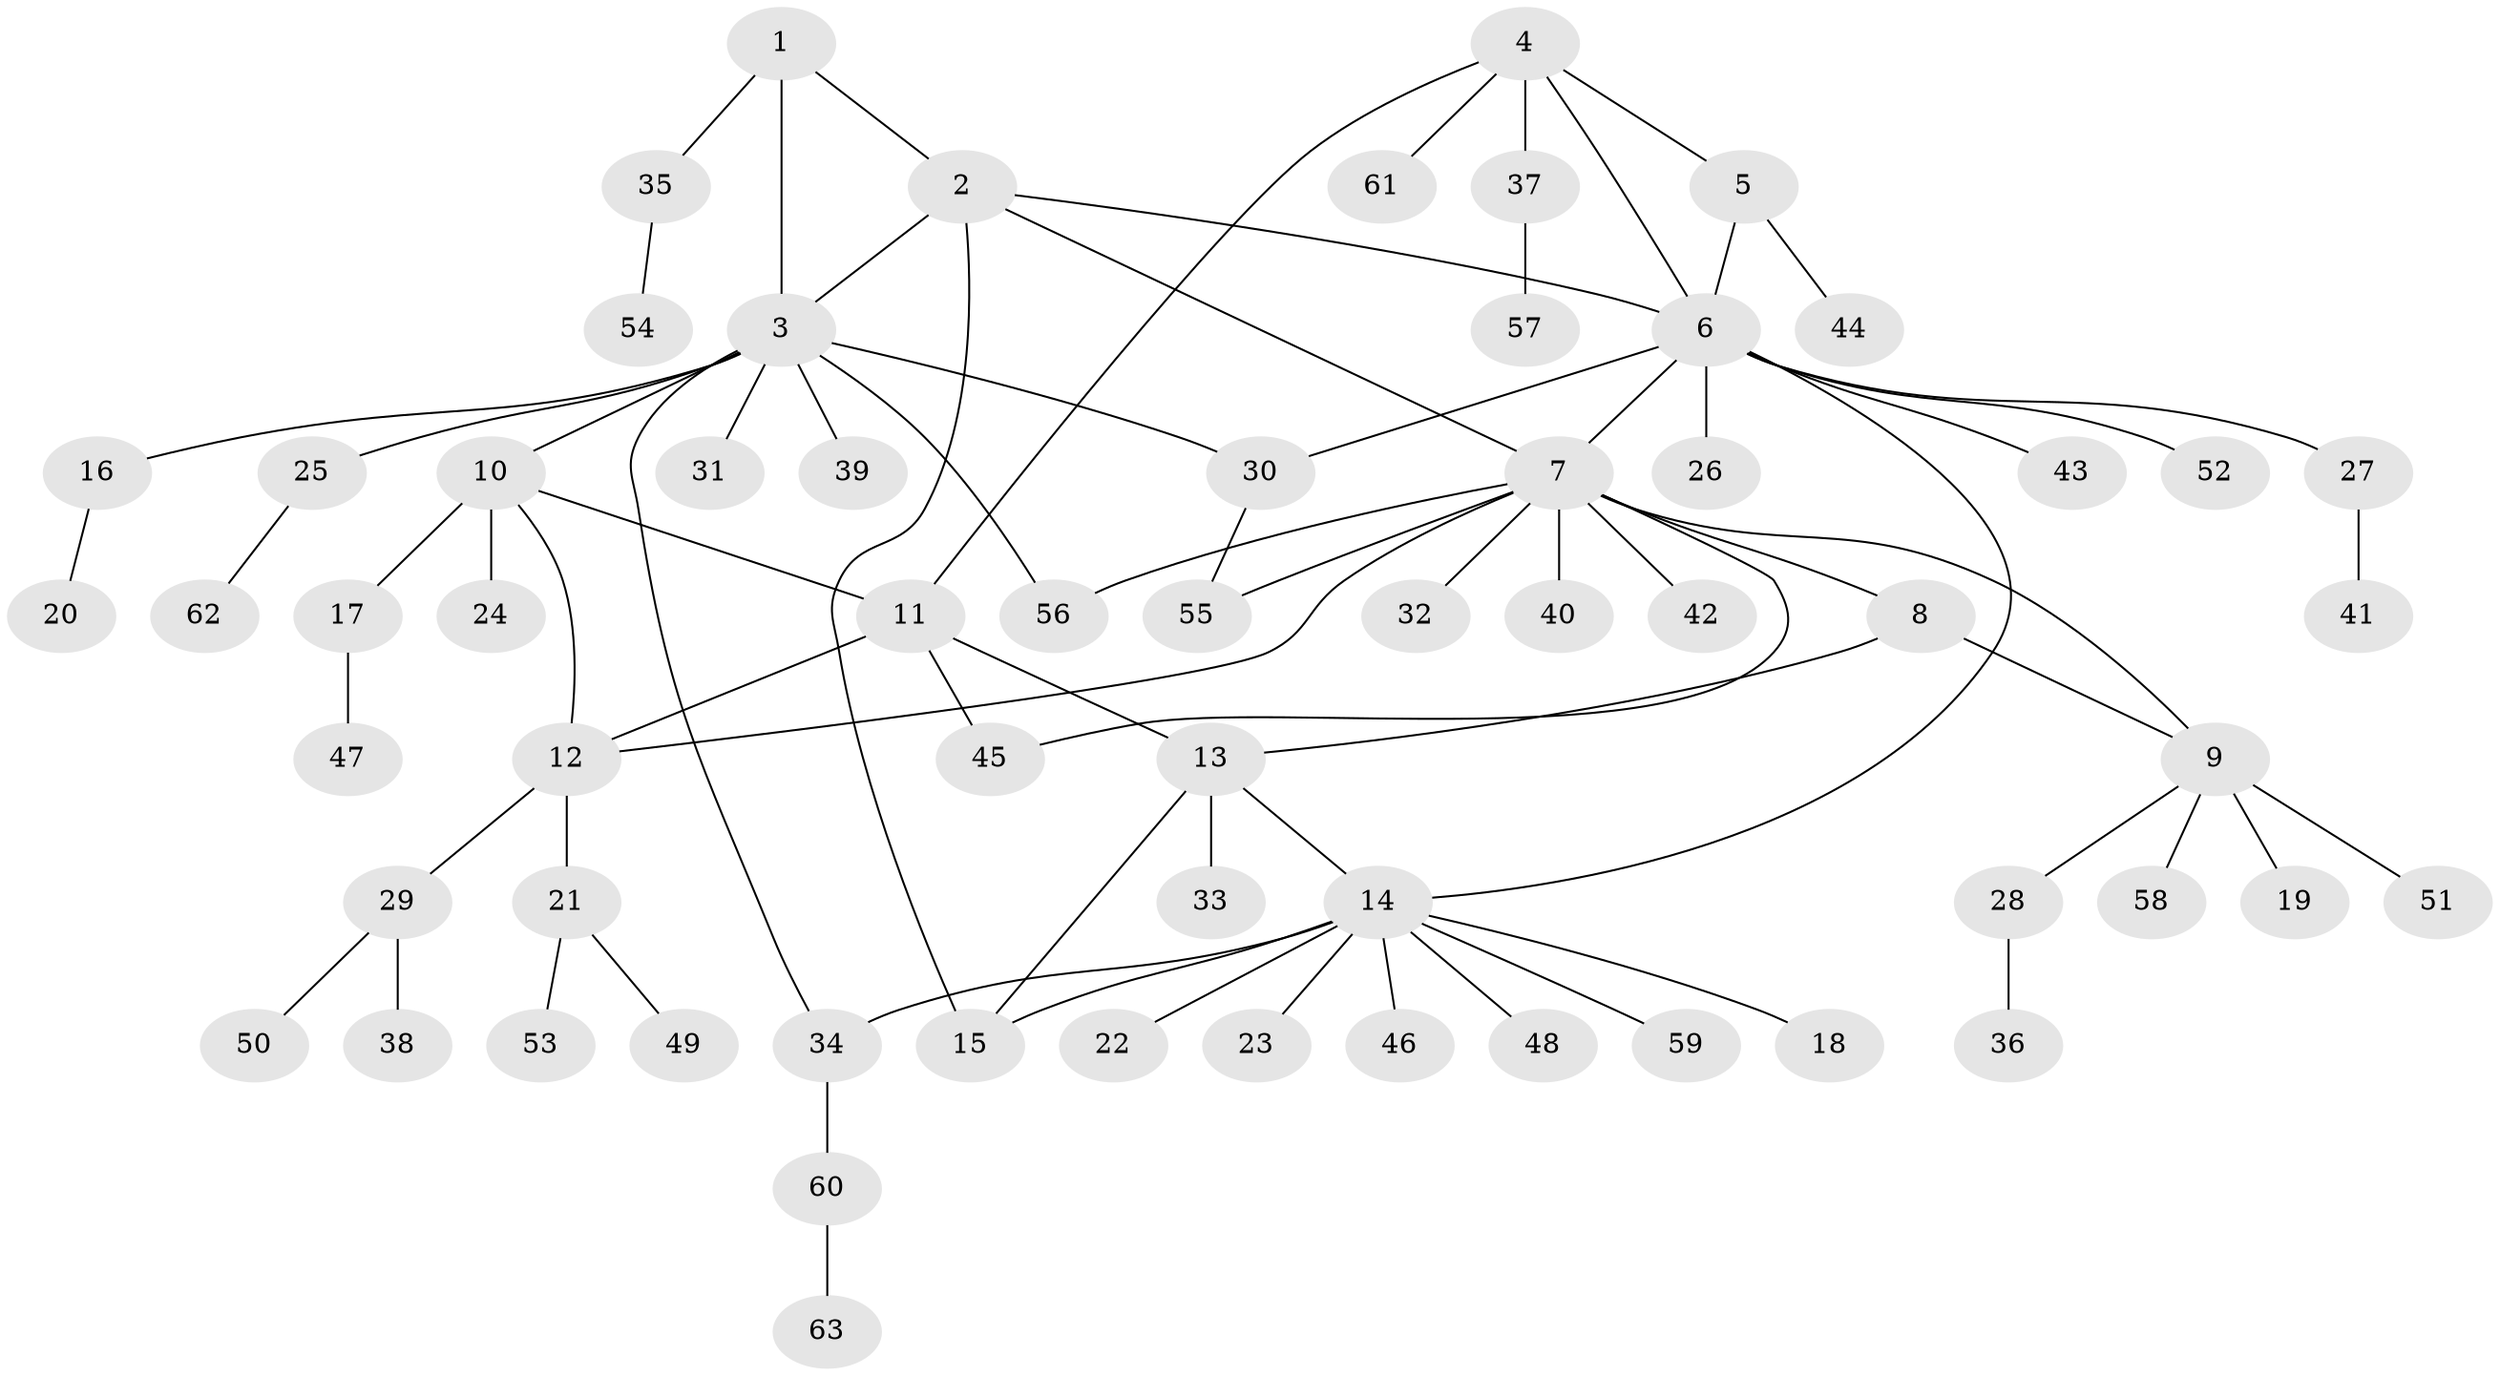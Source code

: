 // coarse degree distribution, {3: 0.08, 1: 0.76, 4: 0.08, 8: 0.04, 13: 0.04}
// Generated by graph-tools (version 1.1) at 2025/58/03/04/25 21:58:39]
// undirected, 63 vertices, 78 edges
graph export_dot {
graph [start="1"]
  node [color=gray90,style=filled];
  1;
  2;
  3;
  4;
  5;
  6;
  7;
  8;
  9;
  10;
  11;
  12;
  13;
  14;
  15;
  16;
  17;
  18;
  19;
  20;
  21;
  22;
  23;
  24;
  25;
  26;
  27;
  28;
  29;
  30;
  31;
  32;
  33;
  34;
  35;
  36;
  37;
  38;
  39;
  40;
  41;
  42;
  43;
  44;
  45;
  46;
  47;
  48;
  49;
  50;
  51;
  52;
  53;
  54;
  55;
  56;
  57;
  58;
  59;
  60;
  61;
  62;
  63;
  1 -- 2;
  1 -- 3;
  1 -- 35;
  2 -- 3;
  2 -- 6;
  2 -- 7;
  2 -- 15;
  3 -- 10;
  3 -- 16;
  3 -- 25;
  3 -- 30;
  3 -- 31;
  3 -- 34;
  3 -- 39;
  3 -- 56;
  4 -- 5;
  4 -- 6;
  4 -- 11;
  4 -- 37;
  4 -- 61;
  5 -- 6;
  5 -- 44;
  6 -- 7;
  6 -- 14;
  6 -- 26;
  6 -- 27;
  6 -- 30;
  6 -- 43;
  6 -- 52;
  7 -- 8;
  7 -- 9;
  7 -- 12;
  7 -- 32;
  7 -- 40;
  7 -- 42;
  7 -- 45;
  7 -- 55;
  7 -- 56;
  8 -- 9;
  8 -- 13;
  9 -- 19;
  9 -- 28;
  9 -- 51;
  9 -- 58;
  10 -- 11;
  10 -- 12;
  10 -- 17;
  10 -- 24;
  11 -- 12;
  11 -- 13;
  11 -- 45;
  12 -- 21;
  12 -- 29;
  13 -- 14;
  13 -- 15;
  13 -- 33;
  14 -- 15;
  14 -- 18;
  14 -- 22;
  14 -- 23;
  14 -- 34;
  14 -- 46;
  14 -- 48;
  14 -- 59;
  16 -- 20;
  17 -- 47;
  21 -- 49;
  21 -- 53;
  25 -- 62;
  27 -- 41;
  28 -- 36;
  29 -- 38;
  29 -- 50;
  30 -- 55;
  34 -- 60;
  35 -- 54;
  37 -- 57;
  60 -- 63;
}
